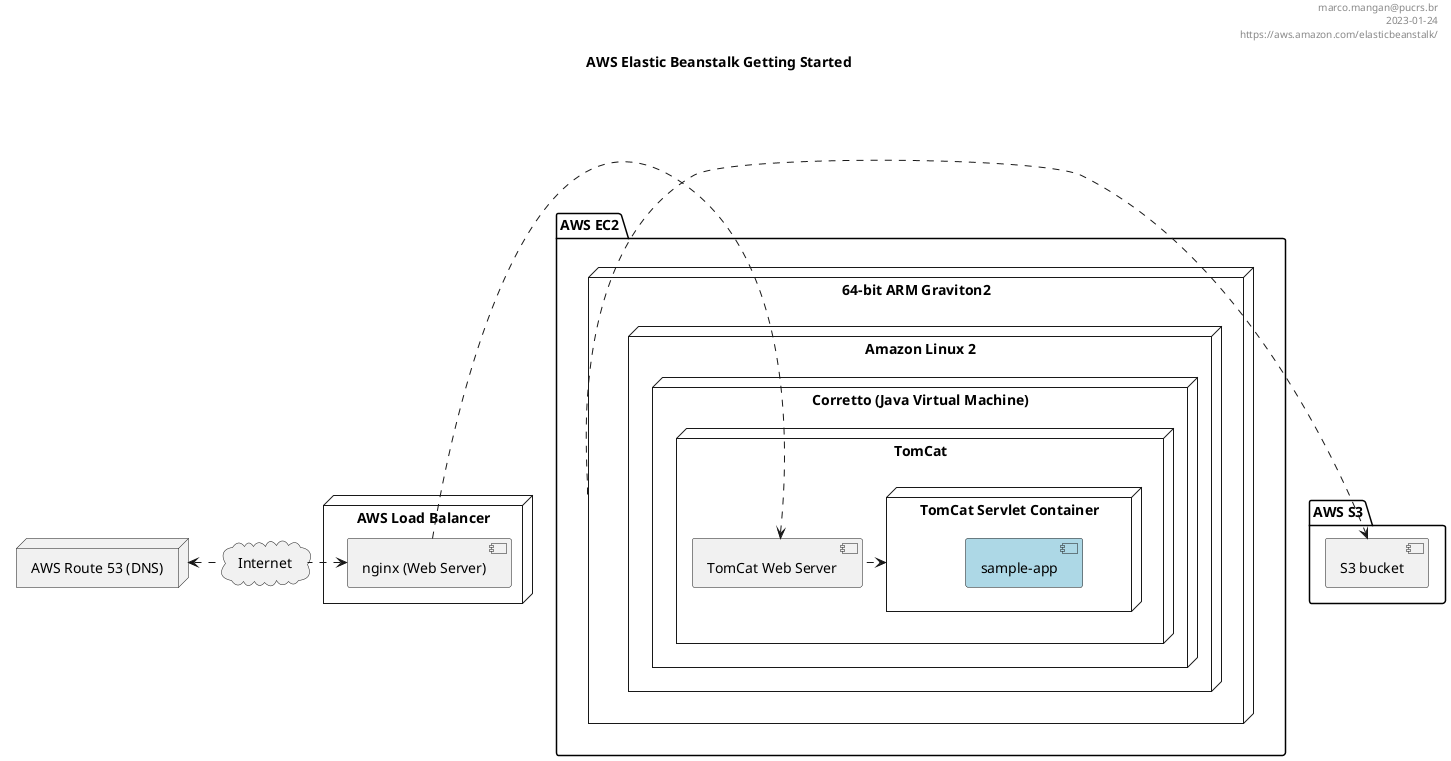 @startuml

header
 marco.mangan@pucrs.br
 2023-01-24
 https://aws.amazon.com/elasticbeanstalk/
end header

title AWS Elastic Beanstalk Getting Started

package "AWS S3" {
  [S3 bucket] as Bucket
}

cloud "Internet" as Internet

node "AWS Route 53 (DNS)" as DNS

DNS <. Internet

node "AWS Load Balancer" {
  component [nginx (Web Server)] as EngineX
}

EngineX <. Internet

package "AWS EC2" {
  node "64-bit ARM Graviton2" as Box {
    node "Amazon Linux 2" {
      node "Corretto (Java Virtual Machine)" {
        node "TomCat" {
          [TomCat Web Server] as TomWeb
          node "TomCat Servlet Container" as TomServlet {
            component "sample-app" as App #LightBlue
          }
        }
    }
  }
}

EngineX .> TomWeb
TomServlet <. TomWeb

Box .> Bucket

@enduml
